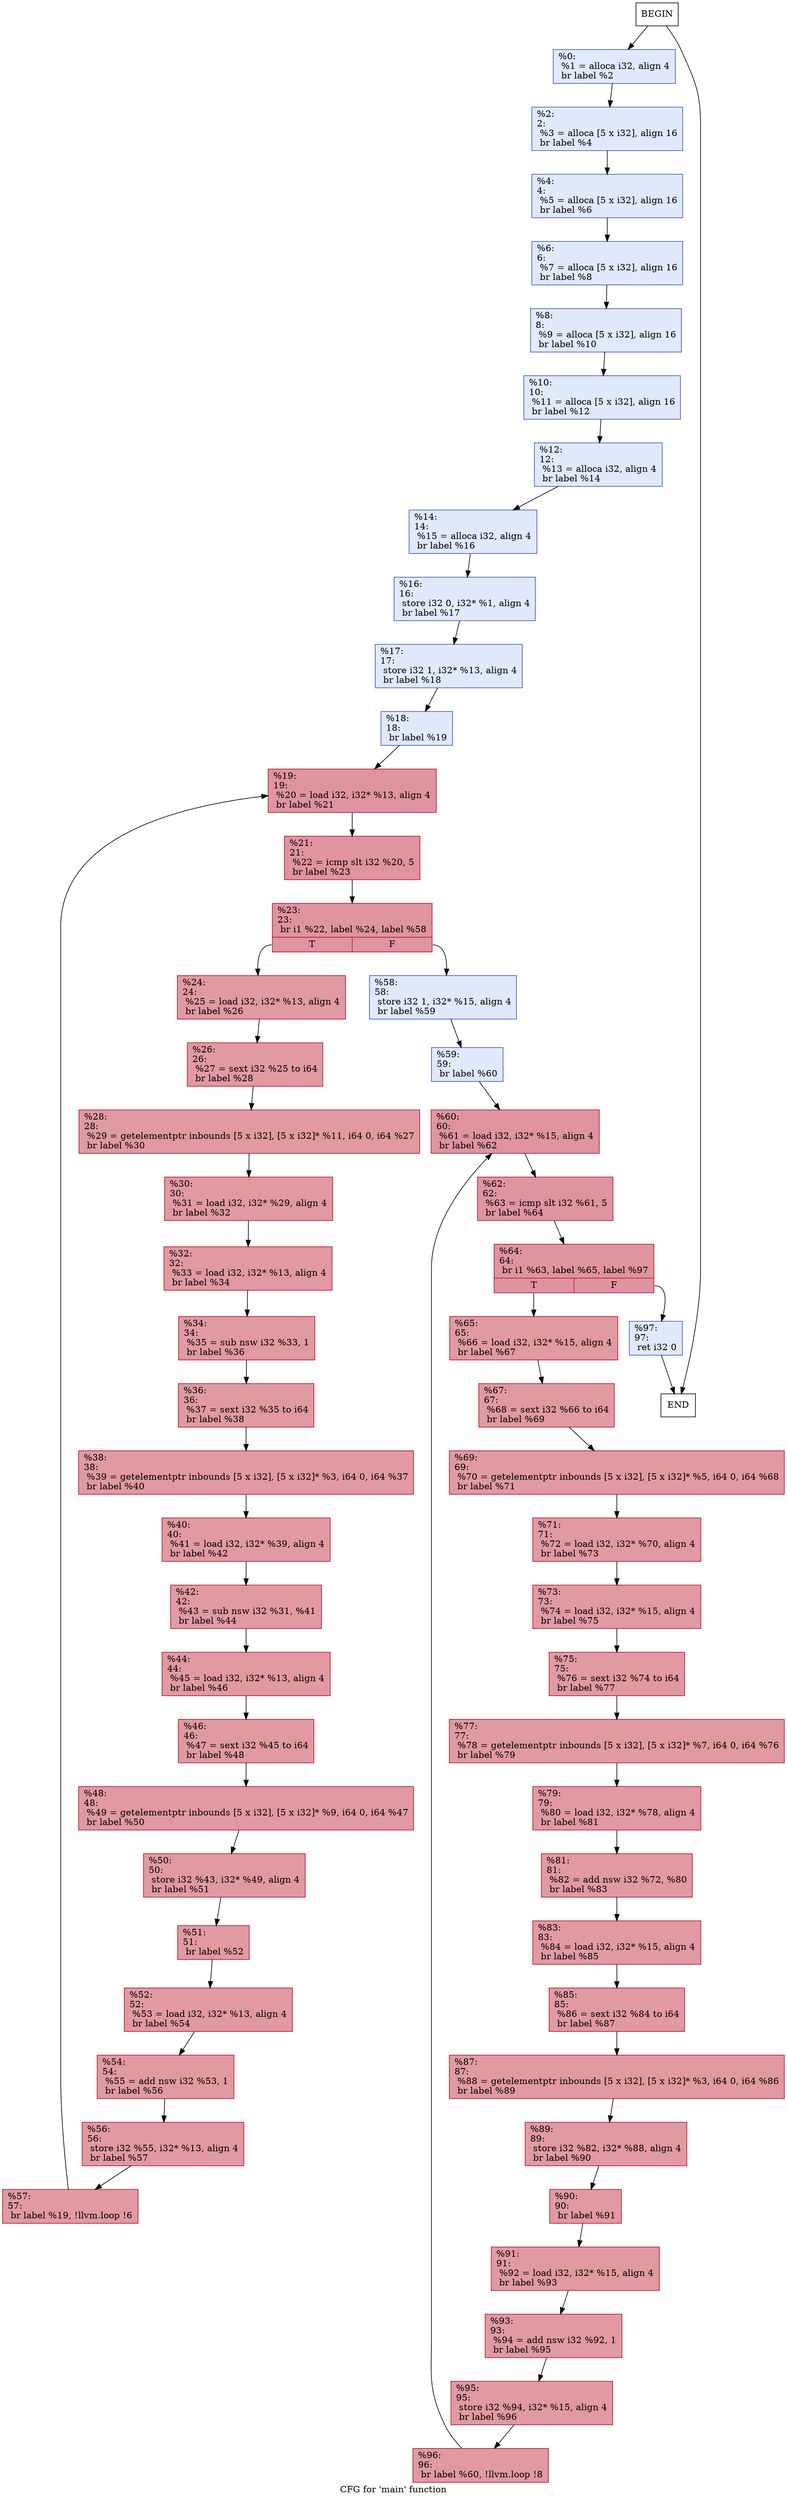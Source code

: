 digraph "CFG for 'main' function" {
	label="CFG for 'main' function";

	Nodebeginmain [shape=record, label="BEGIN"];
	Nodebeginmain -> Node0x1b48560
	Node0x1b48560 [shape=record,color="#3d50c3ff", style=filled, fillcolor="#b9d0f970",label="{%0:\l  %1 = alloca i32, align 4\l  br label %2\l}"];
	Node0x1b48560 -> Node0x1b48cc0;
	Node0x1b48cc0 [shape=record,color="#3d50c3ff", style=filled, fillcolor="#b9d0f970",label="{%2:\l2:                                                \l  %3 = alloca [5 x i32], align 16\l  br label %4\l}"];
	Node0x1b48cc0 -> Node0x1b49430;
	Node0x1b49430 [shape=record,color="#3d50c3ff", style=filled, fillcolor="#b9d0f970",label="{%4:\l4:                                                \l  %5 = alloca [5 x i32], align 16\l  br label %6\l}"];
	Node0x1b49430 -> Node0x1b495b0;
	Node0x1b495b0 [shape=record,color="#3d50c3ff", style=filled, fillcolor="#b9d0f970",label="{%6:\l6:                                                \l  %7 = alloca [5 x i32], align 16\l  br label %8\l}"];
	Node0x1b495b0 -> Node0x1b496e0;
	Node0x1b496e0 [shape=record,color="#3d50c3ff", style=filled, fillcolor="#b9d0f970",label="{%8:\l8:                                                \l  %9 = alloca [5 x i32], align 16\l  br label %10\l}"];
	Node0x1b496e0 -> Node0x1b494f0;
	Node0x1b494f0 [shape=record,color="#3d50c3ff", style=filled, fillcolor="#b9d0f970",label="{%10:\l10:                                               \l  %11 = alloca [5 x i32], align 16\l  br label %12\l}"];
	Node0x1b494f0 -> Node0x1b498f0;
	Node0x1b498f0 [shape=record,color="#3d50c3ff", style=filled, fillcolor="#b9d0f970",label="{%12:\l12:                                               \l  %13 = alloca i32, align 4\l  br label %14\l}"];
	Node0x1b498f0 -> Node0x1b49a20;
	Node0x1b49a20 [shape=record,color="#3d50c3ff", style=filled, fillcolor="#b9d0f970",label="{%14:\l14:                                               \l  %15 = alloca i32, align 4\l  br label %16\l}"];
	Node0x1b49a20 -> Node0x1b49b50;
	Node0x1b49b50 [shape=record,color="#3d50c3ff", style=filled, fillcolor="#b9d0f970",label="{%16:\l16:                                               \l  store i32 0, i32* %1, align 4\l  br label %17\l}"];
	Node0x1b49b50 -> Node0x1b49c10;
	Node0x1b49c10 [shape=record,color="#3d50c3ff", style=filled, fillcolor="#b9d0f970",label="{%17:\l17:                                               \l  store i32 1, i32* %13, align 4\l  br label %18\l}"];
	Node0x1b49c10 -> Node0x1b49cd0;
	Node0x1b49cd0 [shape=record,color="#3d50c3ff", style=filled, fillcolor="#b9d0f970",label="{%18:\l18:                                               \l  br label %19\l}"];
	Node0x1b49cd0 -> Node0x1b49d90;
	Node0x1b49d90 [shape=record,color="#b70d28ff", style=filled, fillcolor="#b70d2870",label="{%19:\l19:                                               \l  %20 = load i32, i32* %13, align 4\l  br label %21\l}"];
	Node0x1b49d90 -> Node0x1b49ec0;
	Node0x1b49ec0 [shape=record,color="#b70d28ff", style=filled, fillcolor="#b70d2870",label="{%21:\l21:                                               \l  %22 = icmp slt i32 %20, 5\l  br label %23\l}"];
	Node0x1b49ec0 -> Node0x1b49fb0;
	Node0x1b49fb0 [shape=record,color="#b70d28ff", style=filled, fillcolor="#b70d2870",label="{%23:\l23:                                               \l  br i1 %22, label %24, label %58\l|{<s0>T|<s1>F}}"];
	Node0x1b49fb0:s0 -> Node0x1b4a070;
	Node0x1b49fb0:s1 -> Node0x1b4a0c0;
	Node0x1b4a070 [shape=record,color="#b70d28ff", style=filled, fillcolor="#bb1b2c70",label="{%24:\l24:                                               \l  %25 = load i32, i32* %13, align 4\l  br label %26\l}"];
	Node0x1b4a070 -> Node0x1b4a270;
	Node0x1b4a270 [shape=record,color="#b70d28ff", style=filled, fillcolor="#bb1b2c70",label="{%26:\l26:                                               \l  %27 = sext i32 %25 to i64\l  br label %28\l}"];
	Node0x1b4a270 -> Node0x1b4a3a0;
	Node0x1b4a3a0 [shape=record,color="#b70d28ff", style=filled, fillcolor="#bb1b2c70",label="{%28:\l28:                                               \l  %29 = getelementptr inbounds [5 x i32], [5 x i32]* %11, i64 0, i64 %27\l  br label %30\l}"];
	Node0x1b4a3a0 -> Node0x1b4a550;
	Node0x1b4a550 [shape=record,color="#b70d28ff", style=filled, fillcolor="#bb1b2c70",label="{%30:\l30:                                               \l  %31 = load i32, i32* %29, align 4\l  br label %32\l}"];
	Node0x1b4a550 -> Node0x1b4a680;
	Node0x1b4a680 [shape=record,color="#b70d28ff", style=filled, fillcolor="#bb1b2c70",label="{%32:\l32:                                               \l  %33 = load i32, i32* %13, align 4\l  br label %34\l}"];
	Node0x1b4a680 -> Node0x1b4a9c0;
	Node0x1b4a9c0 [shape=record,color="#b70d28ff", style=filled, fillcolor="#bb1b2c70",label="{%34:\l34:                                               \l  %35 = sub nsw i32 %33, 1\l  br label %36\l}"];
	Node0x1b4a9c0 -> Node0x1b4aa80;
	Node0x1b4aa80 [shape=record,color="#b70d28ff", style=filled, fillcolor="#bb1b2c70",label="{%36:\l36:                                               \l  %37 = sext i32 %35 to i64\l  br label %38\l}"];
	Node0x1b4aa80 -> Node0x1b4abb0;
	Node0x1b4abb0 [shape=record,color="#b70d28ff", style=filled, fillcolor="#bb1b2c70",label="{%38:\l38:                                               \l  %39 = getelementptr inbounds [5 x i32], [5 x i32]* %3, i64 0, i64 %37\l  br label %40\l}"];
	Node0x1b4abb0 -> Node0x1b4ad30;
	Node0x1b4ad30 [shape=record,color="#b70d28ff", style=filled, fillcolor="#bb1b2c70",label="{%40:\l40:                                               \l  %41 = load i32, i32* %39, align 4\l  br label %42\l}"];
	Node0x1b4ad30 -> Node0x1b4ae60;
	Node0x1b4ae60 [shape=record,color="#b70d28ff", style=filled, fillcolor="#bb1b2c70",label="{%42:\l42:                                               \l  %43 = sub nsw i32 %31, %41\l  br label %44\l}"];
	Node0x1b4ae60 -> Node0x1b4af20;
	Node0x1b4af20 [shape=record,color="#b70d28ff", style=filled, fillcolor="#bb1b2c70",label="{%44:\l44:                                               \l  %45 = load i32, i32* %13, align 4\l  br label %46\l}"];
	Node0x1b4af20 -> Node0x1b4b050;
	Node0x1b4b050 [shape=record,color="#b70d28ff", style=filled, fillcolor="#bb1b2c70",label="{%46:\l46:                                               \l  %47 = sext i32 %45 to i64\l  br label %48\l}"];
	Node0x1b4b050 -> Node0x1b4b180;
	Node0x1b4b180 [shape=record,color="#b70d28ff", style=filled, fillcolor="#bb1b2c70",label="{%48:\l48:                                               \l  %49 = getelementptr inbounds [5 x i32], [5 x i32]* %9, i64 0, i64 %47\l  br label %50\l}"];
	Node0x1b4b180 -> Node0x1b4b300;
	Node0x1b4b300 [shape=record,color="#b70d28ff", style=filled, fillcolor="#bb1b2c70",label="{%50:\l50:                                               \l  store i32 %43, i32* %49, align 4\l  br label %51\l}"];
	Node0x1b4b300 -> Node0x1b4b3c0;
	Node0x1b4b3c0 [shape=record,color="#b70d28ff", style=filled, fillcolor="#bb1b2c70",label="{%51:\l51:                                               \l  br label %52\l}"];
	Node0x1b4b3c0 -> Node0x1b4b480;
	Node0x1b4b480 [shape=record,color="#b70d28ff", style=filled, fillcolor="#bb1b2c70",label="{%52:\l52:                                               \l  %53 = load i32, i32* %13, align 4\l  br label %54\l}"];
	Node0x1b4b480 -> Node0x1b4b5b0;
	Node0x1b4b5b0 [shape=record,color="#b70d28ff", style=filled, fillcolor="#bb1b2c70",label="{%54:\l54:                                               \l  %55 = add nsw i32 %53, 1\l  br label %56\l}"];
	Node0x1b4b5b0 -> Node0x1b4b700;
	Node0x1b4b700 [shape=record,color="#b70d28ff", style=filled, fillcolor="#bb1b2c70",label="{%56:\l56:                                               \l  store i32 %55, i32* %13, align 4\l  br label %57\l}"];
	Node0x1b4b700 -> Node0x1b4b850;
	Node0x1b4b850 [shape=record,color="#b70d28ff", style=filled, fillcolor="#bb1b2c70",label="{%57:\l57:                                               \l  br label %19, !llvm.loop !6\l}"];
	Node0x1b4b850 -> Node0x1b49d90;
	Node0x1b4a0c0 [shape=record,color="#3d50c3ff", style=filled, fillcolor="#b9d0f970",label="{%58:\l58:                                               \l  store i32 1, i32* %15, align 4\l  br label %59\l}"];
	Node0x1b4a0c0 -> Node0x1b4c4e0;
	Node0x1b4c4e0 [shape=record,color="#3d50c3ff", style=filled, fillcolor="#b9d0f970",label="{%59:\l59:                                               \l  br label %60\l}"];
	Node0x1b4c4e0 -> Node0x1b4c5a0;
	Node0x1b4c5a0 [shape=record,color="#b70d28ff", style=filled, fillcolor="#b70d2870",label="{%60:\l60:                                               \l  %61 = load i32, i32* %15, align 4\l  br label %62\l}"];
	Node0x1b4c5a0 -> Node0x1b4c6d0;
	Node0x1b4c6d0 [shape=record,color="#b70d28ff", style=filled, fillcolor="#b70d2870",label="{%62:\l62:                                               \l  %63 = icmp slt i32 %61, 5\l  br label %64\l}"];
	Node0x1b4c6d0 -> Node0x1b4c820;
	Node0x1b4c820 [shape=record,color="#b70d28ff", style=filled, fillcolor="#b70d2870",label="{%64:\l64:                                               \l  br i1 %63, label %65, label %97\l|{<s0>T|<s1>F}}"];
	Node0x1b4c820:s0 -> Node0x1b4ccf0;
	Node0x1b4c820:s1 -> Node0x1b4cd40;
	Node0x1b4ccf0 [shape=record,color="#b70d28ff", style=filled, fillcolor="#bb1b2c70",label="{%65:\l65:                                               \l  %66 = load i32, i32* %15, align 4\l  br label %67\l}"];
	Node0x1b4ccf0 -> Node0x1b4cef0;
	Node0x1b4cef0 [shape=record,color="#b70d28ff", style=filled, fillcolor="#bb1b2c70",label="{%67:\l67:                                               \l  %68 = sext i32 %66 to i64\l  br label %69\l}"];
	Node0x1b4cef0 -> Node0x1b4d020;
	Node0x1b4d020 [shape=record,color="#b70d28ff", style=filled, fillcolor="#bb1b2c70",label="{%69:\l69:                                               \l  %70 = getelementptr inbounds [5 x i32], [5 x i32]* %5, i64 0, i64 %68\l  br label %71\l}"];
	Node0x1b4d020 -> Node0x1b4d1a0;
	Node0x1b4d1a0 [shape=record,color="#b70d28ff", style=filled, fillcolor="#bb1b2c70",label="{%71:\l71:                                               \l  %72 = load i32, i32* %70, align 4\l  br label %73\l}"];
	Node0x1b4d1a0 -> Node0x1b4d2d0;
	Node0x1b4d2d0 [shape=record,color="#b70d28ff", style=filled, fillcolor="#bb1b2c70",label="{%73:\l73:                                               \l  %74 = load i32, i32* %15, align 4\l  br label %75\l}"];
	Node0x1b4d2d0 -> Node0x1b4d400;
	Node0x1b4d400 [shape=record,color="#b70d28ff", style=filled, fillcolor="#bb1b2c70",label="{%75:\l75:                                               \l  %76 = sext i32 %74 to i64\l  br label %77\l}"];
	Node0x1b4d400 -> Node0x1b4d530;
	Node0x1b4d530 [shape=record,color="#b70d28ff", style=filled, fillcolor="#bb1b2c70",label="{%77:\l77:                                               \l  %78 = getelementptr inbounds [5 x i32], [5 x i32]* %7, i64 0, i64 %76\l  br label %79\l}"];
	Node0x1b4d530 -> Node0x1b4d6b0;
	Node0x1b4d6b0 [shape=record,color="#b70d28ff", style=filled, fillcolor="#bb1b2c70",label="{%79:\l79:                                               \l  %80 = load i32, i32* %78, align 4\l  br label %81\l}"];
	Node0x1b4d6b0 -> Node0x1b4d7e0;
	Node0x1b4d7e0 [shape=record,color="#b70d28ff", style=filled, fillcolor="#bb1b2c70",label="{%81:\l81:                                               \l  %82 = add nsw i32 %72, %80\l  br label %83\l}"];
	Node0x1b4d7e0 -> Node0x1b4d930;
	Node0x1b4d930 [shape=record,color="#b70d28ff", style=filled, fillcolor="#bb1b2c70",label="{%83:\l83:                                               \l  %84 = load i32, i32* %15, align 4\l  br label %85\l}"];
	Node0x1b4d930 -> Node0x1b4da60;
	Node0x1b4da60 [shape=record,color="#b70d28ff", style=filled, fillcolor="#bb1b2c70",label="{%85:\l85:                                               \l  %86 = sext i32 %84 to i64\l  br label %87\l}"];
	Node0x1b4da60 -> Node0x1b4db90;
	Node0x1b4db90 [shape=record,color="#b70d28ff", style=filled, fillcolor="#bb1b2c70",label="{%87:\l87:                                               \l  %88 = getelementptr inbounds [5 x i32], [5 x i32]* %3, i64 0, i64 %86\l  br label %89\l}"];
	Node0x1b4db90 -> Node0x1b4dd10;
	Node0x1b4dd10 [shape=record,color="#b70d28ff", style=filled, fillcolor="#bb1b2c70",label="{%89:\l89:                                               \l  store i32 %82, i32* %88, align 4\l  br label %90\l}"];
	Node0x1b4dd10 -> Node0x1b4de60;
	Node0x1b4de60 [shape=record,color="#b70d28ff", style=filled, fillcolor="#bb1b2c70",label="{%90:\l90:                                               \l  br label %91\l}"];
	Node0x1b4de60 -> Node0x1b4df20;
	Node0x1b4df20 [shape=record,color="#b70d28ff", style=filled, fillcolor="#bb1b2c70",label="{%91:\l91:                                               \l  %92 = load i32, i32* %15, align 4\l  br label %93\l}"];
	Node0x1b4df20 -> Node0x1b4e050;
	Node0x1b4e050 [shape=record,color="#b70d28ff", style=filled, fillcolor="#bb1b2c70",label="{%93:\l93:                                               \l  %94 = add nsw i32 %92, 1\l  br label %95\l}"];
	Node0x1b4e050 -> Node0x1b4e1a0;
	Node0x1b4e1a0 [shape=record,color="#b70d28ff", style=filled, fillcolor="#bb1b2c70",label="{%95:\l95:                                               \l  store i32 %94, i32* %15, align 4\l  br label %96\l}"];
	Node0x1b4e1a0 -> Node0x1b4e2f0;
	Node0x1b4e2f0 [shape=record,color="#b70d28ff", style=filled, fillcolor="#bb1b2c70",label="{%96:\l96:                                               \l  br label %60, !llvm.loop !8\l}"];
	Node0x1b4e2f0 -> Node0x1b4c5a0;
	Node0x1b4cd40 [shape=record,color="#3d50c3ff", style=filled, fillcolor="#b9d0f970",label="{%97:\l97:                                               \l  ret i32 0\l}"];
	Node0x1b4cd40 -> Nodeendmain;
	Nodeendmain [shape=record, label="END"];
	Nodebeginmain -> Nodeendmain;
}
